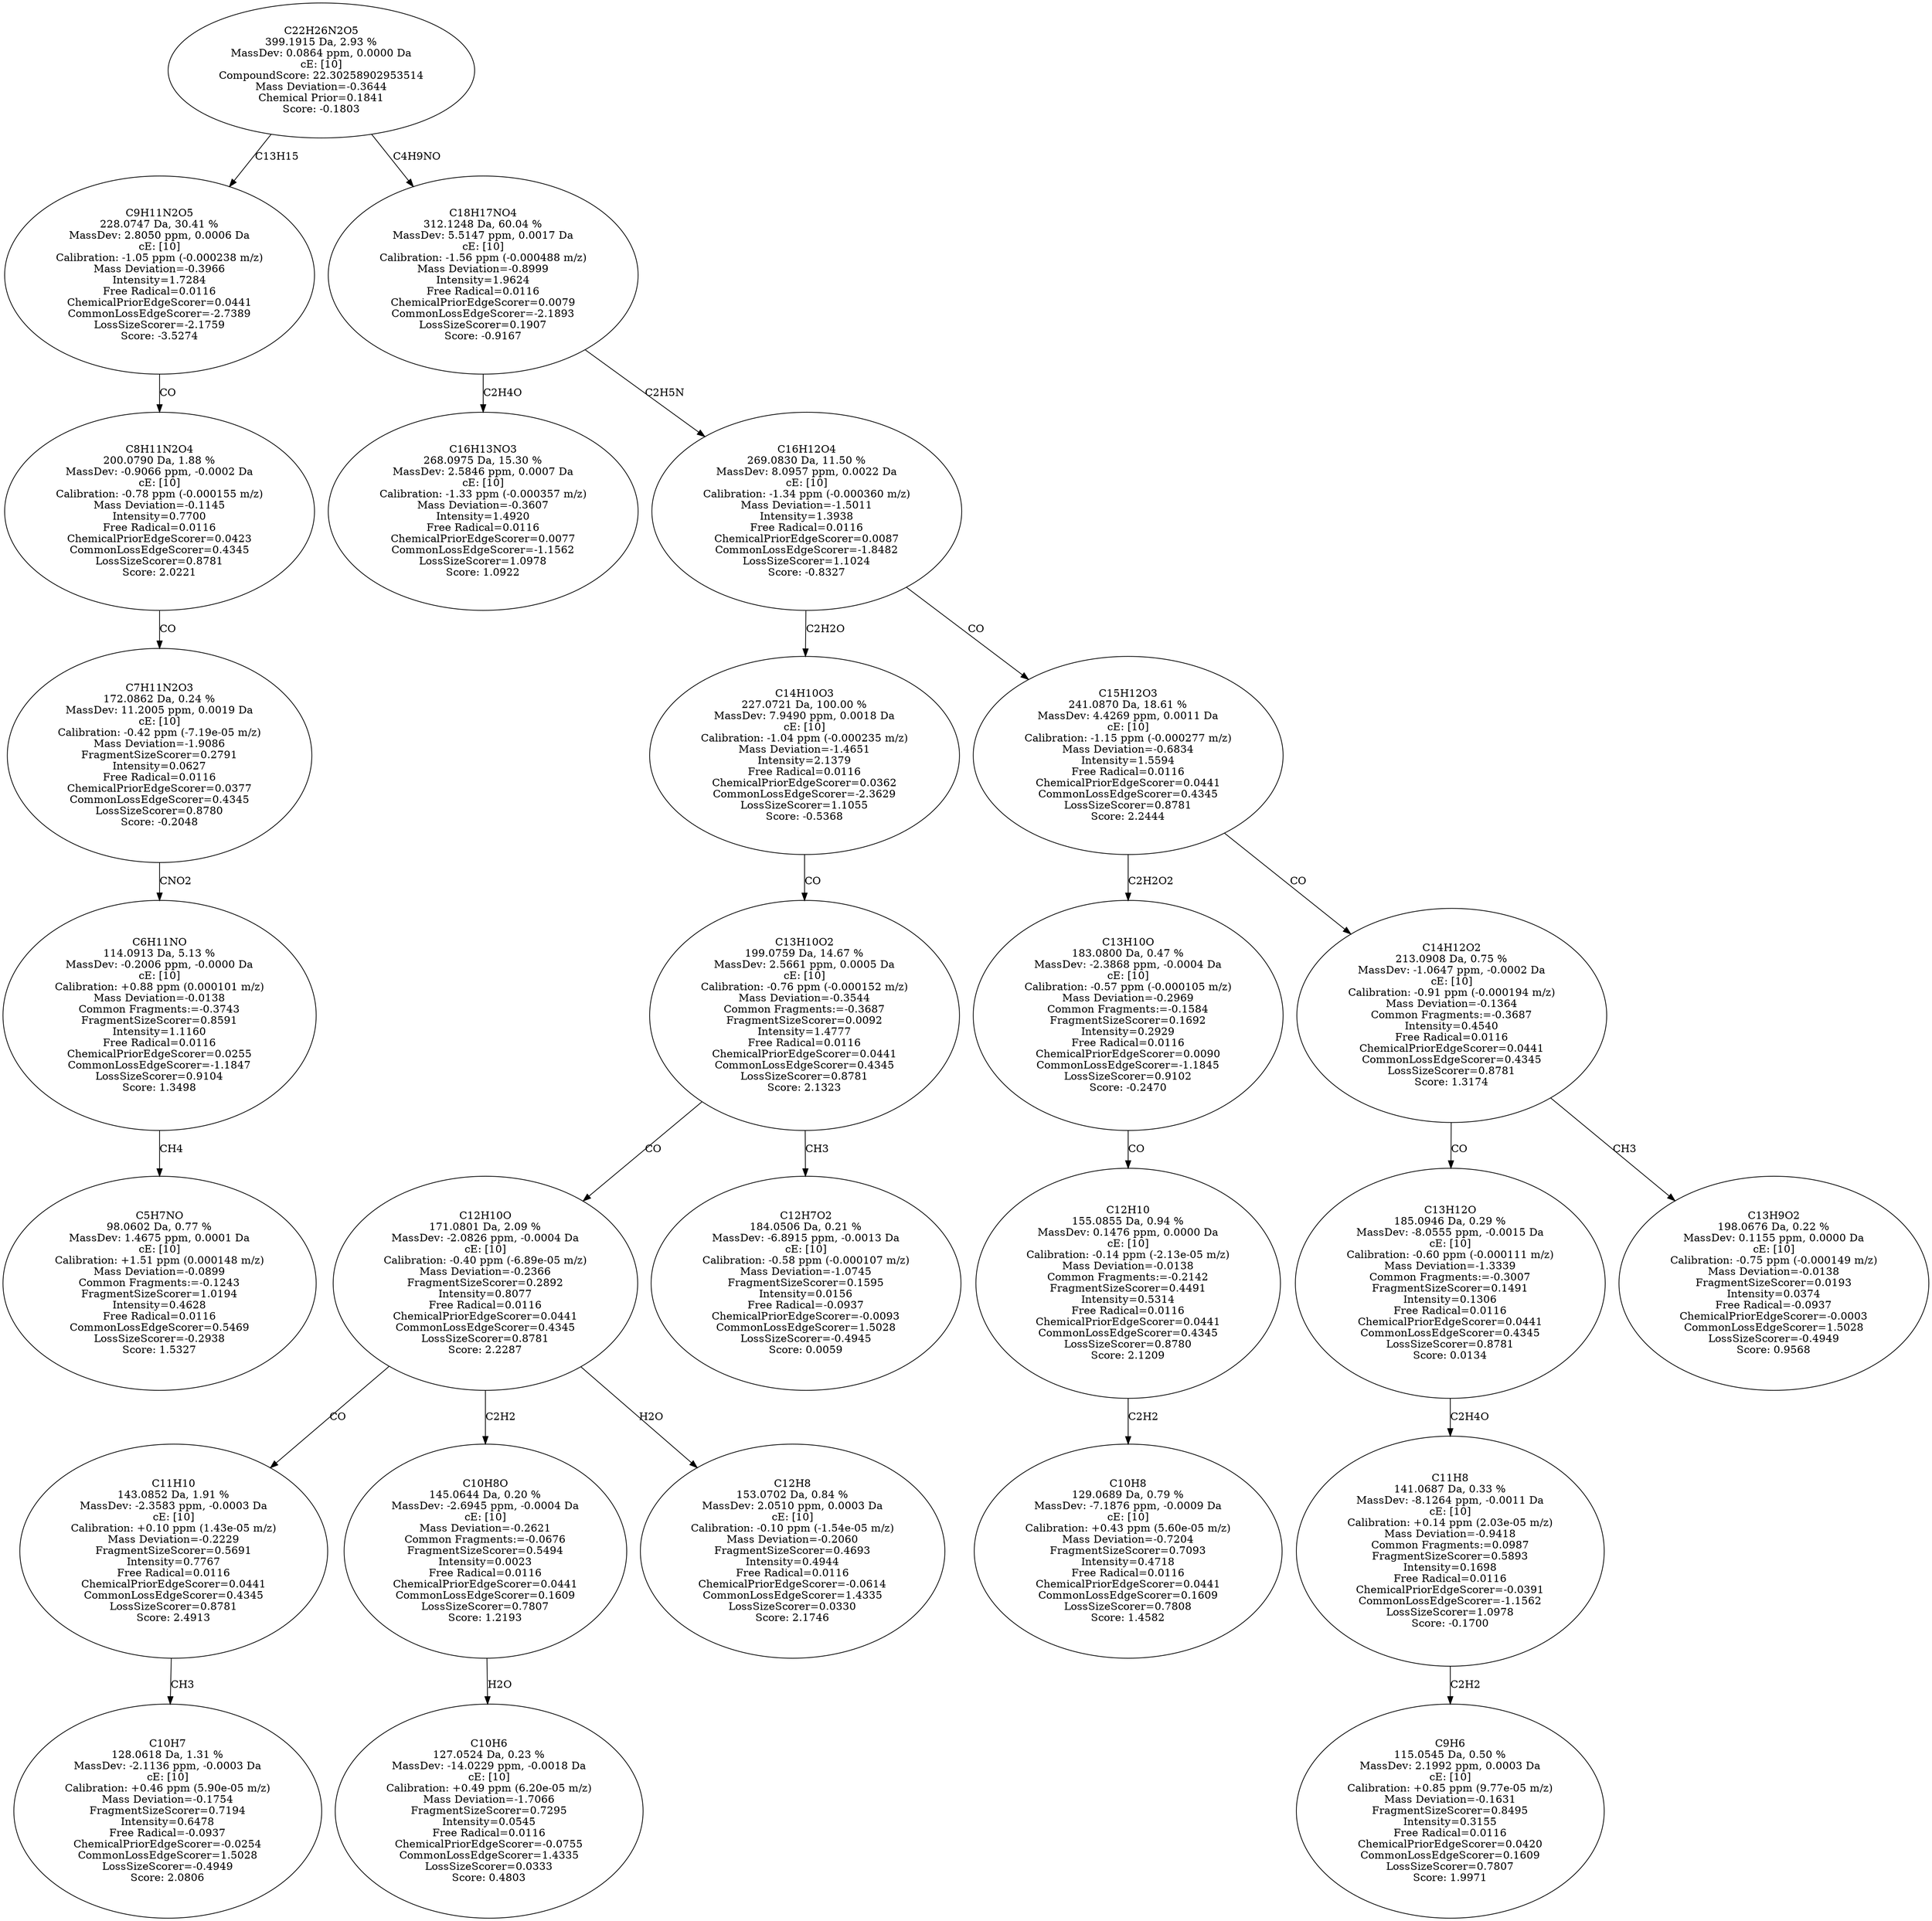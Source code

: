 strict digraph {
v1 [label="C5H7NO\n98.0602 Da, 0.77 %\nMassDev: 1.4675 ppm, 0.0001 Da\ncE: [10]\nCalibration: +1.51 ppm (0.000148 m/z)\nMass Deviation=-0.0899\nCommon Fragments:=-0.1243\nFragmentSizeScorer=1.0194\nIntensity=0.4628\nFree Radical=0.0116\nCommonLossEdgeScorer=0.5469\nLossSizeScorer=-0.2938\nScore: 1.5327"];
v2 [label="C6H11NO\n114.0913 Da, 5.13 %\nMassDev: -0.2006 ppm, -0.0000 Da\ncE: [10]\nCalibration: +0.88 ppm (0.000101 m/z)\nMass Deviation=-0.0138\nCommon Fragments:=-0.3743\nFragmentSizeScorer=0.8591\nIntensity=1.1160\nFree Radical=0.0116\nChemicalPriorEdgeScorer=0.0255\nCommonLossEdgeScorer=-1.1847\nLossSizeScorer=0.9104\nScore: 1.3498"];
v3 [label="C7H11N2O3\n172.0862 Da, 0.24 %\nMassDev: 11.2005 ppm, 0.0019 Da\ncE: [10]\nCalibration: -0.42 ppm (-7.19e-05 m/z)\nMass Deviation=-1.9086\nFragmentSizeScorer=0.2791\nIntensity=0.0627\nFree Radical=0.0116\nChemicalPriorEdgeScorer=0.0377\nCommonLossEdgeScorer=0.4345\nLossSizeScorer=0.8780\nScore: -0.2048"];
v4 [label="C8H11N2O4\n200.0790 Da, 1.88 %\nMassDev: -0.9066 ppm, -0.0002 Da\ncE: [10]\nCalibration: -0.78 ppm (-0.000155 m/z)\nMass Deviation=-0.1145\nIntensity=0.7700\nFree Radical=0.0116\nChemicalPriorEdgeScorer=0.0423\nCommonLossEdgeScorer=0.4345\nLossSizeScorer=0.8781\nScore: 2.0221"];
v5 [label="C9H11N2O5\n228.0747 Da, 30.41 %\nMassDev: 2.8050 ppm, 0.0006 Da\ncE: [10]\nCalibration: -1.05 ppm (-0.000238 m/z)\nMass Deviation=-0.3966\nIntensity=1.7284\nFree Radical=0.0116\nChemicalPriorEdgeScorer=0.0441\nCommonLossEdgeScorer=-2.7389\nLossSizeScorer=-2.1759\nScore: -3.5274"];
v6 [label="C16H13NO3\n268.0975 Da, 15.30 %\nMassDev: 2.5846 ppm, 0.0007 Da\ncE: [10]\nCalibration: -1.33 ppm (-0.000357 m/z)\nMass Deviation=-0.3607\nIntensity=1.4920\nFree Radical=0.0116\nChemicalPriorEdgeScorer=0.0077\nCommonLossEdgeScorer=-1.1562\nLossSizeScorer=1.0978\nScore: 1.0922"];
v7 [label="C10H7\n128.0618 Da, 1.31 %\nMassDev: -2.1136 ppm, -0.0003 Da\ncE: [10]\nCalibration: +0.46 ppm (5.90e-05 m/z)\nMass Deviation=-0.1754\nFragmentSizeScorer=0.7194\nIntensity=0.6478\nFree Radical=-0.0937\nChemicalPriorEdgeScorer=-0.0254\nCommonLossEdgeScorer=1.5028\nLossSizeScorer=-0.4949\nScore: 2.0806"];
v8 [label="C11H10\n143.0852 Da, 1.91 %\nMassDev: -2.3583 ppm, -0.0003 Da\ncE: [10]\nCalibration: +0.10 ppm (1.43e-05 m/z)\nMass Deviation=-0.2229\nFragmentSizeScorer=0.5691\nIntensity=0.7767\nFree Radical=0.0116\nChemicalPriorEdgeScorer=0.0441\nCommonLossEdgeScorer=0.4345\nLossSizeScorer=0.8781\nScore: 2.4913"];
v9 [label="C10H6\n127.0524 Da, 0.23 %\nMassDev: -14.0229 ppm, -0.0018 Da\ncE: [10]\nCalibration: +0.49 ppm (6.20e-05 m/z)\nMass Deviation=-1.7066\nFragmentSizeScorer=0.7295\nIntensity=0.0545\nFree Radical=0.0116\nChemicalPriorEdgeScorer=-0.0755\nCommonLossEdgeScorer=1.4335\nLossSizeScorer=0.0333\nScore: 0.4803"];
v10 [label="C10H8O\n145.0644 Da, 0.20 %\nMassDev: -2.6945 ppm, -0.0004 Da\ncE: [10]\nMass Deviation=-0.2621\nCommon Fragments:=-0.0676\nFragmentSizeScorer=0.5494\nIntensity=0.0023\nFree Radical=0.0116\nChemicalPriorEdgeScorer=0.0441\nCommonLossEdgeScorer=0.1609\nLossSizeScorer=0.7807\nScore: 1.2193"];
v11 [label="C12H8\n153.0702 Da, 0.84 %\nMassDev: 2.0510 ppm, 0.0003 Da\ncE: [10]\nCalibration: -0.10 ppm (-1.54e-05 m/z)\nMass Deviation=-0.2060\nFragmentSizeScorer=0.4693\nIntensity=0.4944\nFree Radical=0.0116\nChemicalPriorEdgeScorer=-0.0614\nCommonLossEdgeScorer=1.4335\nLossSizeScorer=0.0330\nScore: 2.1746"];
v12 [label="C12H10O\n171.0801 Da, 2.09 %\nMassDev: -2.0826 ppm, -0.0004 Da\ncE: [10]\nCalibration: -0.40 ppm (-6.89e-05 m/z)\nMass Deviation=-0.2366\nFragmentSizeScorer=0.2892\nIntensity=0.8077\nFree Radical=0.0116\nChemicalPriorEdgeScorer=0.0441\nCommonLossEdgeScorer=0.4345\nLossSizeScorer=0.8781\nScore: 2.2287"];
v13 [label="C12H7O2\n184.0506 Da, 0.21 %\nMassDev: -6.8915 ppm, -0.0013 Da\ncE: [10]\nCalibration: -0.58 ppm (-0.000107 m/z)\nMass Deviation=-1.0745\nFragmentSizeScorer=0.1595\nIntensity=0.0156\nFree Radical=-0.0937\nChemicalPriorEdgeScorer=-0.0093\nCommonLossEdgeScorer=1.5028\nLossSizeScorer=-0.4945\nScore: 0.0059"];
v14 [label="C13H10O2\n199.0759 Da, 14.67 %\nMassDev: 2.5661 ppm, 0.0005 Da\ncE: [10]\nCalibration: -0.76 ppm (-0.000152 m/z)\nMass Deviation=-0.3544\nCommon Fragments:=-0.3687\nFragmentSizeScorer=0.0092\nIntensity=1.4777\nFree Radical=0.0116\nChemicalPriorEdgeScorer=0.0441\nCommonLossEdgeScorer=0.4345\nLossSizeScorer=0.8781\nScore: 2.1323"];
v15 [label="C14H10O3\n227.0721 Da, 100.00 %\nMassDev: 7.9490 ppm, 0.0018 Da\ncE: [10]\nCalibration: -1.04 ppm (-0.000235 m/z)\nMass Deviation=-1.4651\nIntensity=2.1379\nFree Radical=0.0116\nChemicalPriorEdgeScorer=0.0362\nCommonLossEdgeScorer=-2.3629\nLossSizeScorer=1.1055\nScore: -0.5368"];
v16 [label="C10H8\n129.0689 Da, 0.79 %\nMassDev: -7.1876 ppm, -0.0009 Da\ncE: [10]\nCalibration: +0.43 ppm (5.60e-05 m/z)\nMass Deviation=-0.7204\nFragmentSizeScorer=0.7093\nIntensity=0.4718\nFree Radical=0.0116\nChemicalPriorEdgeScorer=0.0441\nCommonLossEdgeScorer=0.1609\nLossSizeScorer=0.7808\nScore: 1.4582"];
v17 [label="C12H10\n155.0855 Da, 0.94 %\nMassDev: 0.1476 ppm, 0.0000 Da\ncE: [10]\nCalibration: -0.14 ppm (-2.13e-05 m/z)\nMass Deviation=-0.0138\nCommon Fragments:=-0.2142\nFragmentSizeScorer=0.4491\nIntensity=0.5314\nFree Radical=0.0116\nChemicalPriorEdgeScorer=0.0441\nCommonLossEdgeScorer=0.4345\nLossSizeScorer=0.8780\nScore: 2.1209"];
v18 [label="C13H10O\n183.0800 Da, 0.47 %\nMassDev: -2.3868 ppm, -0.0004 Da\ncE: [10]\nCalibration: -0.57 ppm (-0.000105 m/z)\nMass Deviation=-0.2969\nCommon Fragments:=-0.1584\nFragmentSizeScorer=0.1692\nIntensity=0.2929\nFree Radical=0.0116\nChemicalPriorEdgeScorer=0.0090\nCommonLossEdgeScorer=-1.1845\nLossSizeScorer=0.9102\nScore: -0.2470"];
v19 [label="C9H6\n115.0545 Da, 0.50 %\nMassDev: 2.1992 ppm, 0.0003 Da\ncE: [10]\nCalibration: +0.85 ppm (9.77e-05 m/z)\nMass Deviation=-0.1631\nFragmentSizeScorer=0.8495\nIntensity=0.3155\nFree Radical=0.0116\nChemicalPriorEdgeScorer=0.0420\nCommonLossEdgeScorer=0.1609\nLossSizeScorer=0.7807\nScore: 1.9971"];
v20 [label="C11H8\n141.0687 Da, 0.33 %\nMassDev: -8.1264 ppm, -0.0011 Da\ncE: [10]\nCalibration: +0.14 ppm (2.03e-05 m/z)\nMass Deviation=-0.9418\nCommon Fragments:=0.0987\nFragmentSizeScorer=0.5893\nIntensity=0.1698\nFree Radical=0.0116\nChemicalPriorEdgeScorer=-0.0391\nCommonLossEdgeScorer=-1.1562\nLossSizeScorer=1.0978\nScore: -0.1700"];
v21 [label="C13H12O\n185.0946 Da, 0.29 %\nMassDev: -8.0555 ppm, -0.0015 Da\ncE: [10]\nCalibration: -0.60 ppm (-0.000111 m/z)\nMass Deviation=-1.3339\nCommon Fragments:=-0.3007\nFragmentSizeScorer=0.1491\nIntensity=0.1306\nFree Radical=0.0116\nChemicalPriorEdgeScorer=0.0441\nCommonLossEdgeScorer=0.4345\nLossSizeScorer=0.8781\nScore: 0.0134"];
v22 [label="C13H9O2\n198.0676 Da, 0.22 %\nMassDev: 0.1155 ppm, 0.0000 Da\ncE: [10]\nCalibration: -0.75 ppm (-0.000149 m/z)\nMass Deviation=-0.0138\nFragmentSizeScorer=0.0193\nIntensity=0.0374\nFree Radical=-0.0937\nChemicalPriorEdgeScorer=-0.0003\nCommonLossEdgeScorer=1.5028\nLossSizeScorer=-0.4949\nScore: 0.9568"];
v23 [label="C14H12O2\n213.0908 Da, 0.75 %\nMassDev: -1.0647 ppm, -0.0002 Da\ncE: [10]\nCalibration: -0.91 ppm (-0.000194 m/z)\nMass Deviation=-0.1364\nCommon Fragments:=-0.3687\nIntensity=0.4540\nFree Radical=0.0116\nChemicalPriorEdgeScorer=0.0441\nCommonLossEdgeScorer=0.4345\nLossSizeScorer=0.8781\nScore: 1.3174"];
v24 [label="C15H12O3\n241.0870 Da, 18.61 %\nMassDev: 4.4269 ppm, 0.0011 Da\ncE: [10]\nCalibration: -1.15 ppm (-0.000277 m/z)\nMass Deviation=-0.6834\nIntensity=1.5594\nFree Radical=0.0116\nChemicalPriorEdgeScorer=0.0441\nCommonLossEdgeScorer=0.4345\nLossSizeScorer=0.8781\nScore: 2.2444"];
v25 [label="C16H12O4\n269.0830 Da, 11.50 %\nMassDev: 8.0957 ppm, 0.0022 Da\ncE: [10]\nCalibration: -1.34 ppm (-0.000360 m/z)\nMass Deviation=-1.5011\nIntensity=1.3938\nFree Radical=0.0116\nChemicalPriorEdgeScorer=0.0087\nCommonLossEdgeScorer=-1.8482\nLossSizeScorer=1.1024\nScore: -0.8327"];
v26 [label="C18H17NO4\n312.1248 Da, 60.04 %\nMassDev: 5.5147 ppm, 0.0017 Da\ncE: [10]\nCalibration: -1.56 ppm (-0.000488 m/z)\nMass Deviation=-0.8999\nIntensity=1.9624\nFree Radical=0.0116\nChemicalPriorEdgeScorer=0.0079\nCommonLossEdgeScorer=-2.1893\nLossSizeScorer=0.1907\nScore: -0.9167"];
v27 [label="C22H26N2O5\n399.1915 Da, 2.93 %\nMassDev: 0.0864 ppm, 0.0000 Da\ncE: [10]\nCompoundScore: 22.30258902953514\nMass Deviation=-0.3644\nChemical Prior=0.1841\nScore: -0.1803"];
v2 -> v1 [label="CH4"];
v3 -> v2 [label="CNO2"];
v4 -> v3 [label="CO"];
v5 -> v4 [label="CO"];
v27 -> v5 [label="C13H15"];
v26 -> v6 [label="C2H4O"];
v8 -> v7 [label="CH3"];
v12 -> v8 [label="CO"];
v10 -> v9 [label="H2O"];
v12 -> v10 [label="C2H2"];
v12 -> v11 [label="H2O"];
v14 -> v12 [label="CO"];
v14 -> v13 [label="CH3"];
v15 -> v14 [label="CO"];
v25 -> v15 [label="C2H2O"];
v17 -> v16 [label="C2H2"];
v18 -> v17 [label="CO"];
v24 -> v18 [label="C2H2O2"];
v20 -> v19 [label="C2H2"];
v21 -> v20 [label="C2H4O"];
v23 -> v21 [label="CO"];
v23 -> v22 [label="CH3"];
v24 -> v23 [label="CO"];
v25 -> v24 [label="CO"];
v26 -> v25 [label="C2H5N"];
v27 -> v26 [label="C4H9NO"];
}